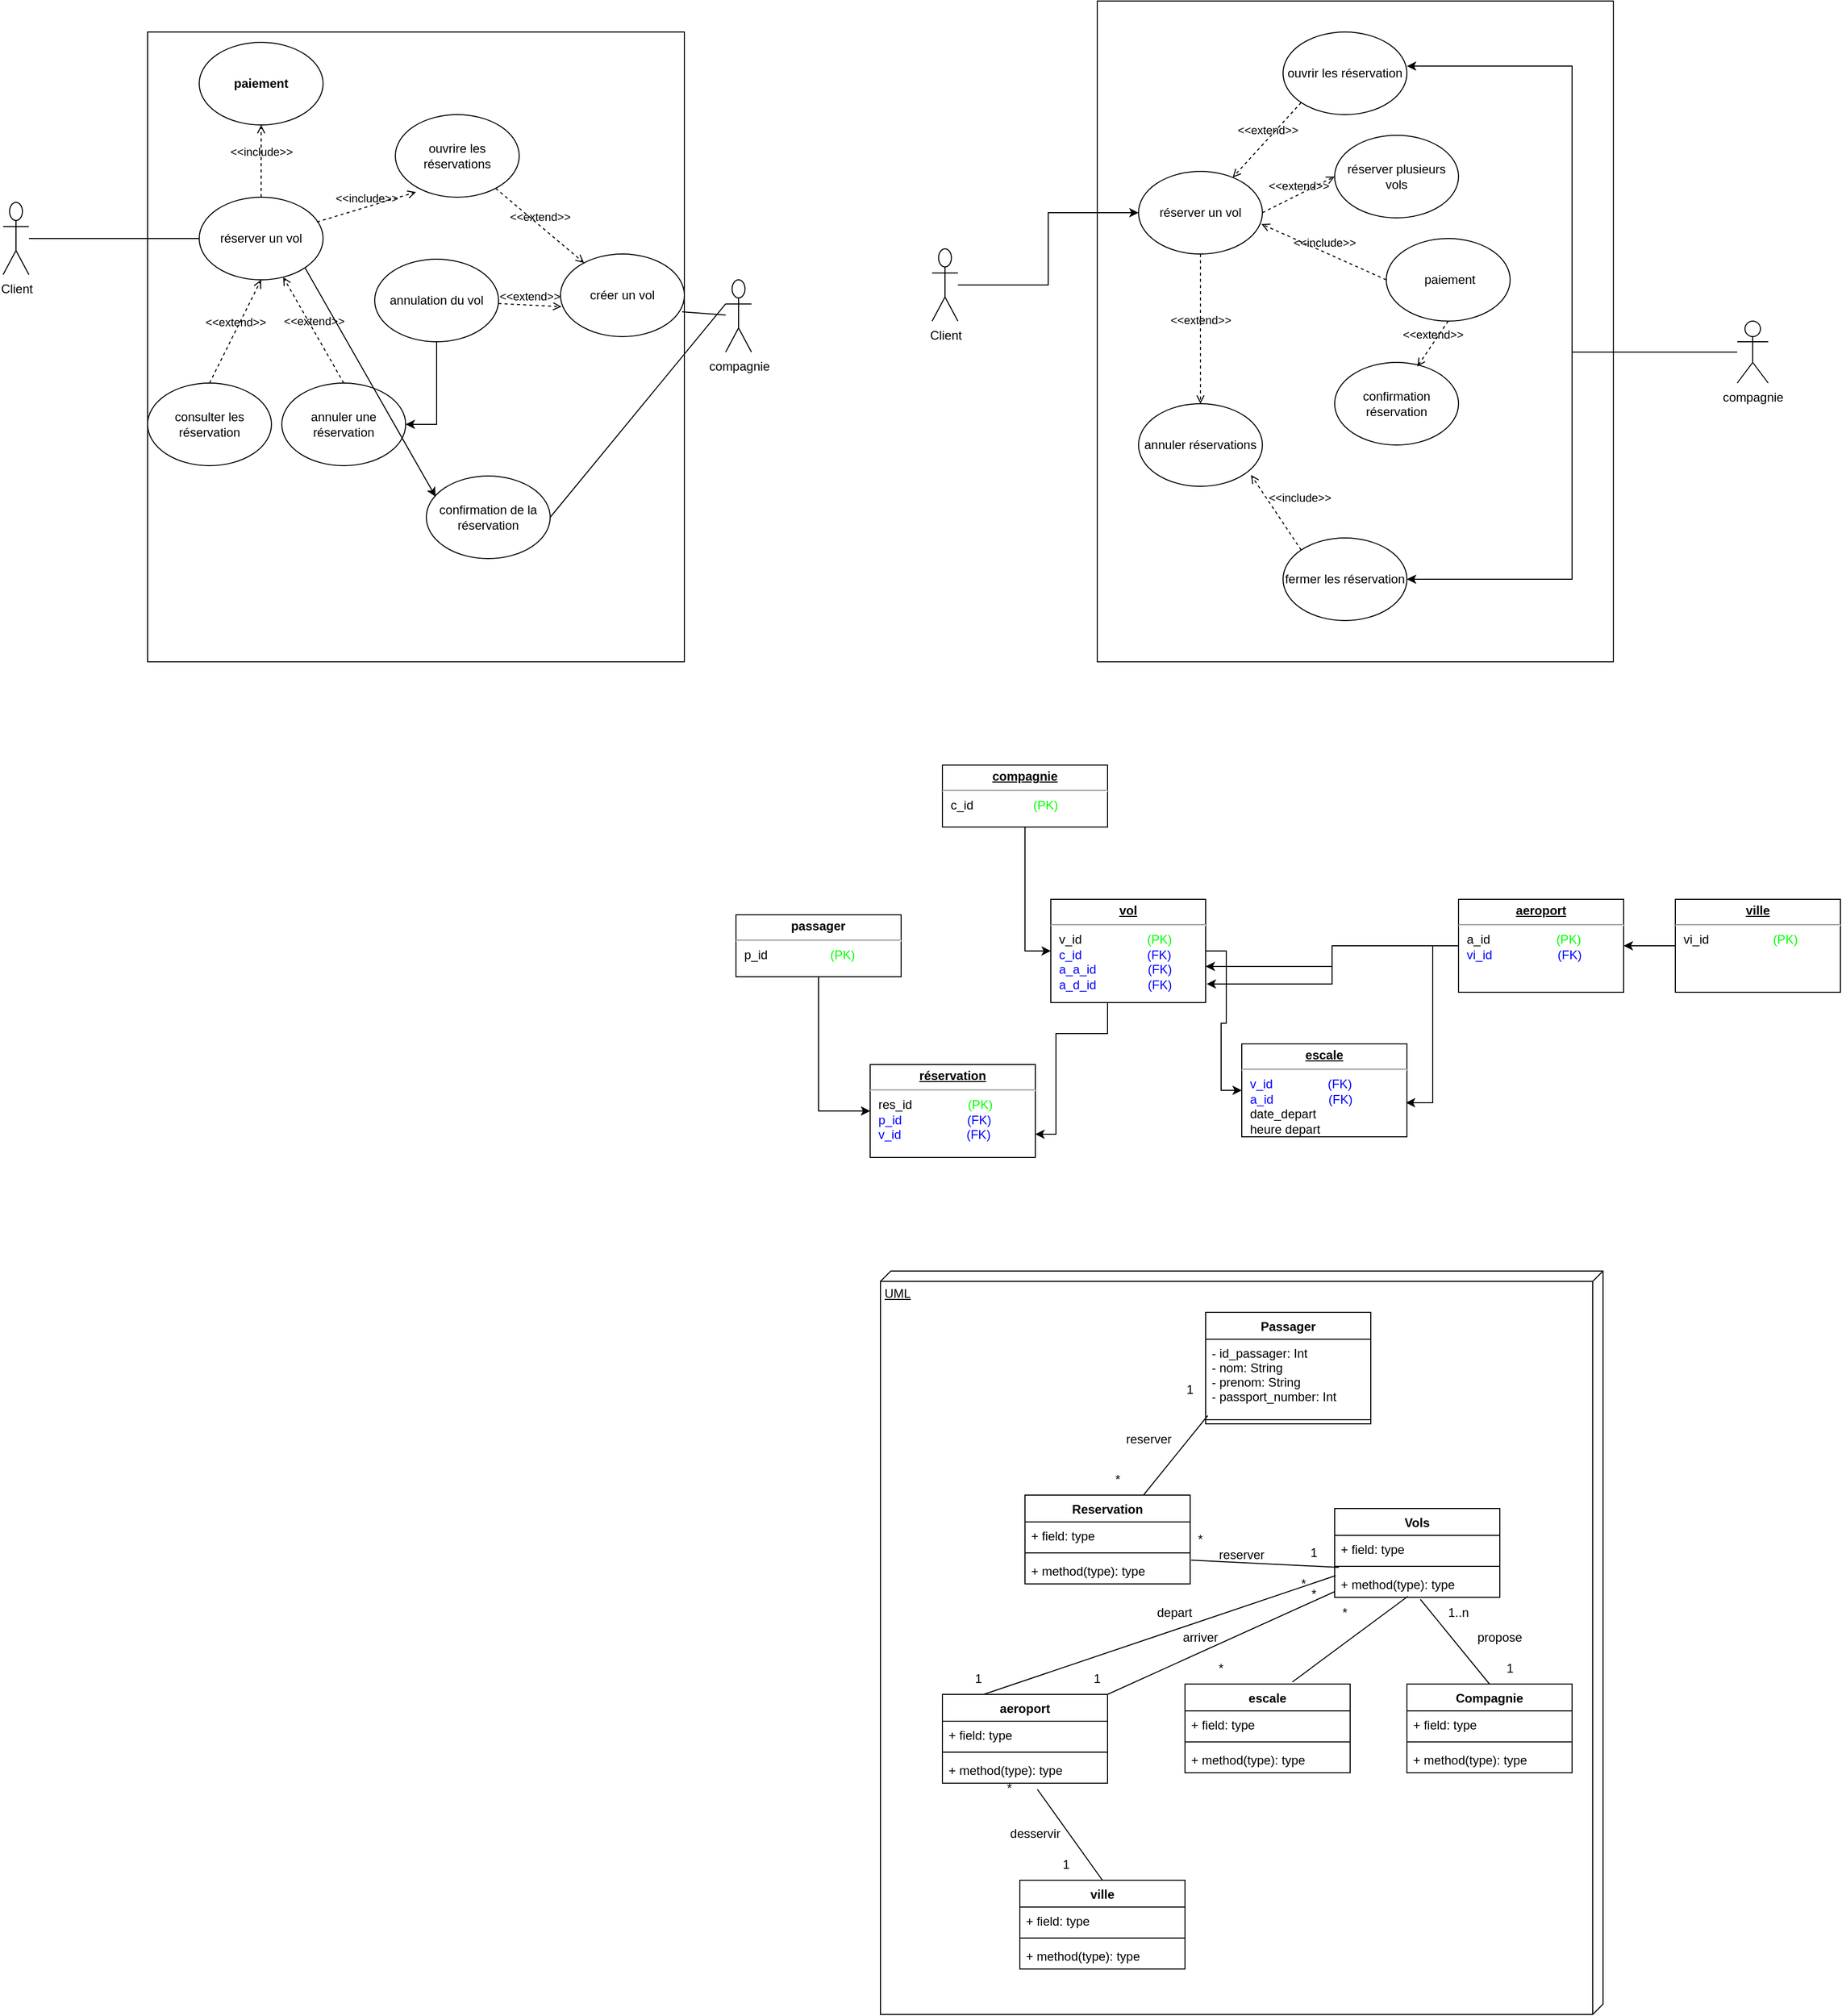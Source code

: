 <mxfile version="20.3.0" type="device"><diagram id="wTsEBoWr6yyiPD_zzFdA" name="Page-1"><mxGraphModel dx="2192" dy="724" grid="1" gridSize="10" guides="1" tooltips="1" connect="1" arrows="1" fold="1" page="1" pageScale="1" pageWidth="850" pageHeight="1100" math="0" shadow="0"><root><mxCell id="0"/><mxCell id="1" parent="0"/><mxCell id="FSa8hhv00LXBlQhopmeW-4" value="" style="rounded=0;whiteSpace=wrap;html=1;" parent="1" vertex="1"><mxGeometry x="510" y="20" width="500" height="640" as="geometry"/></mxCell><mxCell id="FSa8hhv00LXBlQhopmeW-11" value="réserver un vol" style="ellipse;whiteSpace=wrap;html=1;" parent="1" vertex="1"><mxGeometry x="550" y="185" width="120" height="80" as="geometry"/></mxCell><mxCell id="2DmsOBmD3HLrlaw24QD--1" value="&lt;p style=&quot;margin:0px;margin-top:4px;text-align:center;text-decoration:underline;&quot;&gt;&lt;b&gt;réservation&lt;/b&gt;&lt;br&gt;&lt;/p&gt;&lt;hr&gt;&lt;p style=&quot;margin:0px;margin-left:8px;&quot;&gt;res_id&lt;span style=&quot;white-space: pre;&quot;&gt;&#9;&lt;/span&gt;&amp;nbsp; &amp;nbsp;&amp;nbsp; &amp;nbsp; &amp;nbsp; &amp;nbsp;&lt;font color=&quot;#00ff00&quot;&gt;(PK)&lt;/font&gt;&lt;br&gt;&lt;font color=&quot;#0000ff&quot;&gt;p_id&amp;nbsp; &amp;nbsp; &amp;nbsp; &amp;nbsp; &amp;nbsp; &amp;nbsp; &amp;nbsp; &amp;nbsp; &amp;nbsp; &amp;nbsp;(FK)&lt;br&gt;v_id&amp;nbsp; &amp;nbsp; &amp;nbsp; &amp;nbsp; &amp;nbsp; &amp;nbsp; &amp;nbsp; &amp;nbsp; &amp;nbsp; &amp;nbsp;(FK)&lt;/font&gt;&lt;/p&gt;" style="verticalAlign=top;align=left;overflow=fill;fontSize=12;fontFamily=Helvetica;html=1;" parent="1" vertex="1"><mxGeometry x="290" y="1050" width="160" height="90" as="geometry"/></mxCell><mxCell id="2KF7r9ejv1I13S9CNrzW-13" style="edgeStyle=orthogonalEdgeStyle;rounded=0;orthogonalLoop=1;jettySize=auto;html=1;entryX=0;entryY=0.5;entryDx=0;entryDy=0;fontColor=#000000;" parent="1" source="2DmsOBmD3HLrlaw24QD--2" target="2DmsOBmD3HLrlaw24QD--1" edge="1"><mxGeometry relative="1" as="geometry"/></mxCell><mxCell id="2DmsOBmD3HLrlaw24QD--2" value="&lt;p style=&quot;margin:0px;margin-top:4px;text-align:center;text-decoration:underline;&quot;&gt;&lt;/p&gt;&lt;b style=&quot;text-align: center;&quot;&gt;&lt;span style=&quot;white-space: pre;&quot;&gt;&#9;&lt;/span&gt;&lt;span style=&quot;white-space: pre;&quot;&gt;&#9;&lt;/span&gt;passager&lt;/b&gt;&lt;hr&gt;&lt;p style=&quot;margin:0px;margin-left:8px;&quot;&gt;&lt;span style=&quot;&quot;&gt;p_id&lt;span style=&quot;white-space: pre;&quot;&gt;&#9;&lt;/span&gt;&lt;span style=&quot;white-space: pre;&quot;&gt;&#9;&lt;/span&gt;&lt;span style=&quot;white-space: pre;&quot;&gt;&#9;&lt;/span&gt;&amp;nbsp;&lt;/span&gt;&lt;font color=&quot;#00ff00&quot;&gt;(PK)&lt;/font&gt;&lt;br&gt;&lt;/p&gt;" style="verticalAlign=top;align=left;overflow=fill;fontSize=12;fontFamily=Helvetica;html=1;" parent="1" vertex="1"><mxGeometry x="160" y="905" width="160" height="60" as="geometry"/></mxCell><mxCell id="2KF7r9ejv1I13S9CNrzW-11" style="edgeStyle=orthogonalEdgeStyle;rounded=0;orthogonalLoop=1;jettySize=auto;html=1;entryX=0;entryY=0.5;entryDx=0;entryDy=0;fontColor=#000000;" parent="1" source="2KF7r9ejv1I13S9CNrzW-1" target="2KF7r9ejv1I13S9CNrzW-5" edge="1"><mxGeometry relative="1" as="geometry"/></mxCell><mxCell id="2KF7r9ejv1I13S9CNrzW-14" style="edgeStyle=orthogonalEdgeStyle;rounded=0;orthogonalLoop=1;jettySize=auto;html=1;entryX=1;entryY=0.75;entryDx=0;entryDy=0;fontColor=#000000;" parent="1" source="2KF7r9ejv1I13S9CNrzW-1" target="2DmsOBmD3HLrlaw24QD--1" edge="1"><mxGeometry relative="1" as="geometry"><Array as="points"><mxPoint x="520" y="1020"/><mxPoint x="470" y="1020"/><mxPoint x="470" y="1118"/></Array></mxGeometry></mxCell><mxCell id="2KF7r9ejv1I13S9CNrzW-1" value="&lt;p style=&quot;margin:0px;margin-top:4px;text-align:center;text-decoration:underline;&quot;&gt;&lt;b&gt;vol&lt;/b&gt;&lt;/p&gt;&lt;hr&gt;&lt;p style=&quot;margin:0px;margin-left:8px;&quot;&gt;v_id&amp;nbsp; &amp;nbsp; &amp;nbsp; &amp;nbsp; &amp;nbsp; &amp;nbsp; &amp;nbsp; &amp;nbsp; &amp;nbsp; &amp;nbsp;&lt;font color=&quot;#00ff00&quot;&gt;(PK)&lt;/font&gt;&lt;br&gt;&lt;font color=&quot;#0000ff&quot;&gt;c_id&amp;nbsp; &amp;nbsp; &amp;nbsp; &amp;nbsp; &amp;nbsp; &amp;nbsp; &amp;nbsp; &amp;nbsp; &amp;nbsp; &amp;nbsp;(FK)&lt;br&gt;a_a_id&amp;nbsp; &amp;nbsp; &amp;nbsp; &amp;nbsp; &amp;nbsp; &amp;nbsp; &amp;nbsp; &amp;nbsp;(FK)&lt;/font&gt;&lt;/p&gt;&lt;p style=&quot;margin:0px;margin-left:8px;&quot;&gt;&lt;span style=&quot;color: rgb(0, 0, 255);&quot;&gt;a_d_id&amp;nbsp; &amp;nbsp; &amp;nbsp; &amp;nbsp; &amp;nbsp; &amp;nbsp; &amp;nbsp; &amp;nbsp;(FK)&lt;/span&gt;&lt;font color=&quot;#0000ff&quot;&gt;&lt;br&gt;&lt;/font&gt;&lt;/p&gt;" style="verticalAlign=top;align=left;overflow=fill;fontSize=12;fontFamily=Helvetica;html=1;" parent="1" vertex="1"><mxGeometry x="465" y="890" width="150" height="100" as="geometry"/></mxCell><mxCell id="2KF7r9ejv1I13S9CNrzW-4" style="edgeStyle=orthogonalEdgeStyle;rounded=0;orthogonalLoop=1;jettySize=auto;html=1;entryX=0;entryY=0.5;entryDx=0;entryDy=0;fontColor=#000000;" parent="1" source="2KF7r9ejv1I13S9CNrzW-3" target="2KF7r9ejv1I13S9CNrzW-1" edge="1"><mxGeometry relative="1" as="geometry"/></mxCell><mxCell id="2KF7r9ejv1I13S9CNrzW-3" value="&lt;p style=&quot;margin:0px;margin-top:4px;text-align:center;text-decoration:underline;&quot;&gt;&lt;b&gt;compagnie&lt;/b&gt;&lt;/p&gt;&lt;hr&gt;&lt;p style=&quot;margin:0px;margin-left:8px;&quot;&gt;c_id&lt;span style=&quot;white-space: pre;&quot;&gt;&#9;&lt;/span&gt;&lt;span style=&quot;white-space: pre;&quot;&gt;&#9;&lt;/span&gt;&lt;span style=&quot;white-space: pre;&quot;&gt;&#9;&lt;/span&gt;&lt;font color=&quot;#00ff00&quot;&gt;(PK)&lt;/font&gt;&lt;br&gt;&lt;/p&gt;" style="verticalAlign=top;align=left;overflow=fill;fontSize=12;fontFamily=Helvetica;html=1;" parent="1" vertex="1"><mxGeometry x="360" y="760" width="160" height="60" as="geometry"/></mxCell><mxCell id="2KF7r9ejv1I13S9CNrzW-5" value="&lt;p style=&quot;margin:0px;margin-top:4px;text-align:center;text-decoration:underline;&quot;&gt;&lt;b&gt;escale&lt;/b&gt;&lt;/p&gt;&lt;hr&gt;&lt;p style=&quot;margin:0px;margin-left:8px;&quot;&gt;&lt;font color=&quot;#0000ff&quot;&gt;v_id&amp;nbsp; &amp;nbsp; &amp;nbsp; &amp;nbsp; &amp;nbsp; &amp;nbsp; &amp;nbsp; &amp;nbsp; (FK)&lt;br&gt;a_id&amp;nbsp; &amp;nbsp; &amp;nbsp; &amp;nbsp; &amp;nbsp; &amp;nbsp; &amp;nbsp; &amp;nbsp; (FK)&lt;/font&gt;&lt;/p&gt;&lt;p style=&quot;margin:0px;margin-left:8px;&quot;&gt;date_depart&lt;/p&gt;&lt;p style=&quot;margin:0px;margin-left:8px;&quot;&gt;heure depart&lt;/p&gt;" style="verticalAlign=top;align=left;overflow=fill;fontSize=12;fontFamily=Helvetica;html=1;" parent="1" vertex="1"><mxGeometry x="650" y="1030" width="160" height="90" as="geometry"/></mxCell><mxCell id="2KF7r9ejv1I13S9CNrzW-9" style="edgeStyle=orthogonalEdgeStyle;rounded=0;orthogonalLoop=1;jettySize=auto;html=1;entryX=1.007;entryY=0.82;entryDx=0;entryDy=0;fontColor=#000000;entryPerimeter=0;" parent="1" source="2KF7r9ejv1I13S9CNrzW-6" target="2KF7r9ejv1I13S9CNrzW-1" edge="1"><mxGeometry relative="1" as="geometry"/></mxCell><mxCell id="2KF7r9ejv1I13S9CNrzW-10" style="edgeStyle=orthogonalEdgeStyle;rounded=0;orthogonalLoop=1;jettySize=auto;html=1;entryX=1;entryY=0.65;entryDx=0;entryDy=0;entryPerimeter=0;fontColor=#000000;" parent="1" source="2KF7r9ejv1I13S9CNrzW-6" target="2KF7r9ejv1I13S9CNrzW-1" edge="1"><mxGeometry relative="1" as="geometry"/></mxCell><mxCell id="2KF7r9ejv1I13S9CNrzW-12" style="edgeStyle=orthogonalEdgeStyle;rounded=0;orthogonalLoop=1;jettySize=auto;html=1;entryX=0.994;entryY=0.633;entryDx=0;entryDy=0;entryPerimeter=0;fontColor=#000000;" parent="1" source="2KF7r9ejv1I13S9CNrzW-6" target="2KF7r9ejv1I13S9CNrzW-5" edge="1"><mxGeometry relative="1" as="geometry"/></mxCell><mxCell id="2KF7r9ejv1I13S9CNrzW-6" value="&lt;p style=&quot;margin:0px;margin-top:4px;text-align:center;text-decoration:underline;&quot;&gt;&lt;b&gt;aeroport&lt;/b&gt;&lt;/p&gt;&lt;hr&gt;&lt;p style=&quot;margin:0px;margin-left:8px;&quot;&gt;a_id&lt;span style=&quot;white-space: pre;&quot;&gt;&#9;&lt;/span&gt;&lt;span style=&quot;white-space: pre;&quot;&gt;&#9;&lt;/span&gt;&amp;nbsp;&lt;span style=&quot;white-space: pre;&quot;&gt;&#9;&lt;/span&gt;&amp;nbsp;&amp;nbsp;&lt;font color=&quot;#00ff00&quot;&gt;(PK)&lt;/font&gt;&lt;br&gt;&lt;font color=&quot;#0000ff&quot;&gt;vi_id&amp;nbsp; &amp;nbsp; &amp;nbsp; &amp;nbsp; &amp;nbsp; &amp;nbsp; &amp;nbsp; &amp;nbsp; &amp;nbsp; &amp;nbsp;(FK)&lt;/font&gt;&lt;/p&gt;" style="verticalAlign=top;align=left;overflow=fill;fontSize=12;fontFamily=Helvetica;html=1;" parent="1" vertex="1"><mxGeometry x="860" y="890" width="160" height="90" as="geometry"/></mxCell><mxCell id="2KF7r9ejv1I13S9CNrzW-8" style="edgeStyle=orthogonalEdgeStyle;rounded=0;orthogonalLoop=1;jettySize=auto;html=1;fontColor=#000000;" parent="1" source="2KF7r9ejv1I13S9CNrzW-7" target="2KF7r9ejv1I13S9CNrzW-6" edge="1"><mxGeometry relative="1" as="geometry"/></mxCell><mxCell id="2KF7r9ejv1I13S9CNrzW-7" value="&lt;p style=&quot;margin:0px;margin-top:4px;text-align:center;text-decoration:underline;&quot;&gt;&lt;b&gt;ville&lt;/b&gt;&lt;/p&gt;&lt;hr&gt;&lt;p style=&quot;margin:0px;margin-left:8px;&quot;&gt;vi_id&lt;span style=&quot;white-space: pre;&quot;&gt;&#9;&lt;/span&gt;&lt;span style=&quot;white-space: pre;&quot;&gt;&#9;&lt;/span&gt;&amp;nbsp;&lt;span style=&quot;white-space: pre;&quot;&gt;&#9;&lt;/span&gt;&amp;nbsp;&amp;nbsp;&lt;font color=&quot;#00ff00&quot;&gt;(PK)&lt;/font&gt;&lt;br&gt;&lt;/p&gt;" style="verticalAlign=top;align=left;overflow=fill;fontSize=12;fontFamily=Helvetica;html=1;" parent="1" vertex="1"><mxGeometry x="1070" y="890" width="160" height="90" as="geometry"/></mxCell><mxCell id="QPlJVsHykX-WtgkAvanO-22" style="edgeStyle=orthogonalEdgeStyle;rounded=0;orthogonalLoop=1;jettySize=auto;html=1;" parent="1" source="QPlJVsHykX-WtgkAvanO-1" target="FSa8hhv00LXBlQhopmeW-11" edge="1"><mxGeometry relative="1" as="geometry"/></mxCell><mxCell id="QPlJVsHykX-WtgkAvanO-1" value="Client" style="shape=umlActor;verticalLabelPosition=bottom;verticalAlign=top;html=1;outlineConnect=0;" parent="1" vertex="1"><mxGeometry x="350" y="260" width="25" height="70" as="geometry"/></mxCell><mxCell id="QPlJVsHykX-WtgkAvanO-3" value="annuler réservations" style="ellipse;whiteSpace=wrap;html=1;" parent="1" vertex="1"><mxGeometry x="550" y="410" width="120" height="80" as="geometry"/></mxCell><mxCell id="QPlJVsHykX-WtgkAvanO-18" style="edgeStyle=orthogonalEdgeStyle;rounded=0;orthogonalLoop=1;jettySize=auto;html=1;entryX=1;entryY=0.413;entryDx=0;entryDy=0;entryPerimeter=0;" parent="1" source="QPlJVsHykX-WtgkAvanO-5" target="QPlJVsHykX-WtgkAvanO-13" edge="1"><mxGeometry relative="1" as="geometry"/></mxCell><mxCell id="QPlJVsHykX-WtgkAvanO-23" style="edgeStyle=orthogonalEdgeStyle;rounded=0;orthogonalLoop=1;jettySize=auto;html=1;entryX=1;entryY=0.5;entryDx=0;entryDy=0;" parent="1" source="QPlJVsHykX-WtgkAvanO-5" target="QPlJVsHykX-WtgkAvanO-17" edge="1"><mxGeometry relative="1" as="geometry"/></mxCell><mxCell id="QPlJVsHykX-WtgkAvanO-5" value="compagnie" style="shape=umlActor;verticalLabelPosition=bottom;verticalAlign=top;html=1;outlineConnect=0;" parent="1" vertex="1"><mxGeometry x="1130" y="330" width="30" height="60" as="geometry"/></mxCell><mxCell id="QPlJVsHykX-WtgkAvanO-9" value="confirmation réservation" style="ellipse;whiteSpace=wrap;html=1;" parent="1" vertex="1"><mxGeometry x="740" y="370" width="120" height="80" as="geometry"/></mxCell><mxCell id="QPlJVsHykX-WtgkAvanO-13" value="ouvrir les réservation" style="ellipse;whiteSpace=wrap;html=1;" parent="1" vertex="1"><mxGeometry x="690" y="50" width="120" height="80" as="geometry"/></mxCell><mxCell id="QPlJVsHykX-WtgkAvanO-14" value="réserver plusieurs vols" style="ellipse;whiteSpace=wrap;html=1;" parent="1" vertex="1"><mxGeometry x="740" y="150" width="120" height="80" as="geometry"/></mxCell><mxCell id="QPlJVsHykX-WtgkAvanO-15" value="&amp;lt;&amp;lt;extend&amp;gt;&amp;gt;" style="html=1;verticalAlign=bottom;labelBackgroundColor=none;endArrow=open;endFill=0;dashed=1;rounded=0;entryX=0;entryY=0.5;entryDx=0;entryDy=0;exitX=1;exitY=0.5;exitDx=0;exitDy=0;" parent="1" source="FSa8hhv00LXBlQhopmeW-11" target="QPlJVsHykX-WtgkAvanO-14" edge="1"><mxGeometry width="160" relative="1" as="geometry"><mxPoint x="680" y="110" as="sourcePoint"/><mxPoint x="840" y="110" as="targetPoint"/></mxGeometry></mxCell><mxCell id="QPlJVsHykX-WtgkAvanO-17" value="fermer les réservation" style="ellipse;whiteSpace=wrap;html=1;" parent="1" vertex="1"><mxGeometry x="690" y="540" width="120" height="80" as="geometry"/></mxCell><mxCell id="QPlJVsHykX-WtgkAvanO-24" value="&amp;lt;&amp;lt;include&amp;gt;&amp;gt;" style="html=1;verticalAlign=bottom;labelBackgroundColor=none;endArrow=open;endFill=0;dashed=1;rounded=0;exitX=0;exitY=0;exitDx=0;exitDy=0;entryX=0.908;entryY=0.863;entryDx=0;entryDy=0;entryPerimeter=0;" parent="1" source="QPlJVsHykX-WtgkAvanO-17" target="QPlJVsHykX-WtgkAvanO-3" edge="1"><mxGeometry x="-0.177" y="-22" width="160" relative="1" as="geometry"><mxPoint x="710" y="370" as="sourcePoint"/><mxPoint x="780" y="495" as="targetPoint"/><mxPoint as="offset"/></mxGeometry></mxCell><mxCell id="QPlJVsHykX-WtgkAvanO-28" value="&amp;lt;&amp;lt;extend&amp;gt;&amp;gt;" style="html=1;verticalAlign=bottom;labelBackgroundColor=none;endArrow=open;endFill=0;dashed=1;rounded=0;exitX=0;exitY=1;exitDx=0;exitDy=0;" parent="1" source="QPlJVsHykX-WtgkAvanO-13" target="FSa8hhv00LXBlQhopmeW-11" edge="1"><mxGeometry width="160" relative="1" as="geometry"><mxPoint x="670" y="160" as="sourcePoint"/><mxPoint x="800" y="160" as="targetPoint"/></mxGeometry></mxCell><mxCell id="QPlJVsHykX-WtgkAvanO-30" value="UML" style="verticalAlign=top;align=left;spacingTop=8;spacingLeft=2;spacingRight=12;shape=cube;size=10;direction=south;fontStyle=4;html=1;" parent="1" vertex="1"><mxGeometry x="300" y="1250" width="700" height="720" as="geometry"/></mxCell><mxCell id="QPlJVsHykX-WtgkAvanO-31" value="Passager" style="swimlane;fontStyle=1;align=center;verticalAlign=top;childLayout=stackLayout;horizontal=1;startSize=26;horizontalStack=0;resizeParent=1;resizeParentMax=0;resizeLast=0;collapsible=1;marginBottom=0;" parent="1" vertex="1"><mxGeometry x="615" y="1290" width="160" height="108" as="geometry"/></mxCell><mxCell id="QPlJVsHykX-WtgkAvanO-32" value="- id_passager: Int&#10;- nom: String&#10;- prenom: String&#10;- passport_number: Int" style="text;strokeColor=none;fillColor=none;align=left;verticalAlign=top;spacingLeft=4;spacingRight=4;overflow=hidden;rotatable=0;points=[[0,0.5],[1,0.5]];portConstraint=eastwest;" parent="QPlJVsHykX-WtgkAvanO-31" vertex="1"><mxGeometry y="26" width="160" height="74" as="geometry"/></mxCell><mxCell id="QPlJVsHykX-WtgkAvanO-33" value="" style="line;strokeWidth=1;fillColor=none;align=left;verticalAlign=middle;spacingTop=-1;spacingLeft=3;spacingRight=3;rotatable=0;labelPosition=right;points=[];portConstraint=eastwest;" parent="QPlJVsHykX-WtgkAvanO-31" vertex="1"><mxGeometry y="100" width="160" height="8" as="geometry"/></mxCell><mxCell id="QPlJVsHykX-WtgkAvanO-35" value="Reservation" style="swimlane;fontStyle=1;align=center;verticalAlign=top;childLayout=stackLayout;horizontal=1;startSize=26;horizontalStack=0;resizeParent=1;resizeParentMax=0;resizeLast=0;collapsible=1;marginBottom=0;" parent="1" vertex="1"><mxGeometry x="440" y="1467" width="160" height="86" as="geometry"/></mxCell><mxCell id="QPlJVsHykX-WtgkAvanO-36" value="+ field: type" style="text;strokeColor=none;fillColor=none;align=left;verticalAlign=top;spacingLeft=4;spacingRight=4;overflow=hidden;rotatable=0;points=[[0,0.5],[1,0.5]];portConstraint=eastwest;" parent="QPlJVsHykX-WtgkAvanO-35" vertex="1"><mxGeometry y="26" width="160" height="26" as="geometry"/></mxCell><mxCell id="QPlJVsHykX-WtgkAvanO-37" value="" style="line;strokeWidth=1;fillColor=none;align=left;verticalAlign=middle;spacingTop=-1;spacingLeft=3;spacingRight=3;rotatable=0;labelPosition=right;points=[];portConstraint=eastwest;" parent="QPlJVsHykX-WtgkAvanO-35" vertex="1"><mxGeometry y="52" width="160" height="8" as="geometry"/></mxCell><mxCell id="QPlJVsHykX-WtgkAvanO-38" value="+ method(type): type" style="text;strokeColor=none;fillColor=none;align=left;verticalAlign=top;spacingLeft=4;spacingRight=4;overflow=hidden;rotatable=0;points=[[0,0.5],[1,0.5]];portConstraint=eastwest;" parent="QPlJVsHykX-WtgkAvanO-35" vertex="1"><mxGeometry y="60" width="160" height="26" as="geometry"/></mxCell><mxCell id="QPlJVsHykX-WtgkAvanO-39" value="Vols" style="swimlane;fontStyle=1;align=center;verticalAlign=top;childLayout=stackLayout;horizontal=1;startSize=26;horizontalStack=0;resizeParent=1;resizeParentMax=0;resizeLast=0;collapsible=1;marginBottom=0;" parent="1" vertex="1"><mxGeometry x="740" y="1480" width="160" height="86" as="geometry"/></mxCell><mxCell id="QPlJVsHykX-WtgkAvanO-40" value="+ field: type" style="text;strokeColor=none;fillColor=none;align=left;verticalAlign=top;spacingLeft=4;spacingRight=4;overflow=hidden;rotatable=0;points=[[0,0.5],[1,0.5]];portConstraint=eastwest;" parent="QPlJVsHykX-WtgkAvanO-39" vertex="1"><mxGeometry y="26" width="160" height="26" as="geometry"/></mxCell><mxCell id="QPlJVsHykX-WtgkAvanO-41" value="" style="line;strokeWidth=1;fillColor=none;align=left;verticalAlign=middle;spacingTop=-1;spacingLeft=3;spacingRight=3;rotatable=0;labelPosition=right;points=[];portConstraint=eastwest;" parent="QPlJVsHykX-WtgkAvanO-39" vertex="1"><mxGeometry y="52" width="160" height="8" as="geometry"/></mxCell><mxCell id="QPlJVsHykX-WtgkAvanO-42" value="+ method(type): type" style="text;strokeColor=none;fillColor=none;align=left;verticalAlign=top;spacingLeft=4;spacingRight=4;overflow=hidden;rotatable=0;points=[[0,0.5],[1,0.5]];portConstraint=eastwest;" parent="QPlJVsHykX-WtgkAvanO-39" vertex="1"><mxGeometry y="60" width="160" height="26" as="geometry"/></mxCell><mxCell id="QPlJVsHykX-WtgkAvanO-43" value="&amp;nbsp;paiement" style="ellipse;whiteSpace=wrap;html=1;" parent="1" vertex="1"><mxGeometry x="790" y="250" width="120" height="80" as="geometry"/></mxCell><mxCell id="QPlJVsHykX-WtgkAvanO-44" value="&amp;lt;&amp;lt;include&amp;gt;&amp;gt;" style="html=1;verticalAlign=bottom;labelBackgroundColor=none;endArrow=open;endFill=0;dashed=1;rounded=0;exitX=0;exitY=0.5;exitDx=0;exitDy=0;entryX=0.992;entryY=0.638;entryDx=0;entryDy=0;entryPerimeter=0;" parent="1" source="QPlJVsHykX-WtgkAvanO-43" target="FSa8hhv00LXBlQhopmeW-11" edge="1"><mxGeometry width="160" relative="1" as="geometry"><mxPoint x="710" y="240" as="sourcePoint"/><mxPoint x="870" y="240" as="targetPoint"/></mxGeometry></mxCell><mxCell id="QPlJVsHykX-WtgkAvanO-48" value="&amp;lt;&amp;lt;extend&amp;gt;&amp;gt;" style="html=1;verticalAlign=bottom;labelBackgroundColor=none;endArrow=open;endFill=0;dashed=1;rounded=0;entryX=0.667;entryY=0.05;entryDx=0;entryDy=0;exitX=0.5;exitY=1;exitDx=0;exitDy=0;entryPerimeter=0;" parent="1" source="QPlJVsHykX-WtgkAvanO-43" target="QPlJVsHykX-WtgkAvanO-9" edge="1"><mxGeometry width="160" relative="1" as="geometry"><mxPoint x="860" y="365" as="sourcePoint"/><mxPoint x="930" y="330" as="targetPoint"/></mxGeometry></mxCell><mxCell id="QPlJVsHykX-WtgkAvanO-63" value="Compagnie" style="swimlane;fontStyle=1;align=center;verticalAlign=top;childLayout=stackLayout;horizontal=1;startSize=26;horizontalStack=0;resizeParent=1;resizeParentMax=0;resizeLast=0;collapsible=1;marginBottom=0;" parent="1" vertex="1"><mxGeometry x="810" y="1650" width="160" height="86" as="geometry"><mxRectangle x="730" y="1620" width="110" height="30" as="alternateBounds"/></mxGeometry></mxCell><mxCell id="QPlJVsHykX-WtgkAvanO-64" value="+ field: type" style="text;strokeColor=none;fillColor=none;align=left;verticalAlign=top;spacingLeft=4;spacingRight=4;overflow=hidden;rotatable=0;points=[[0,0.5],[1,0.5]];portConstraint=eastwest;" parent="QPlJVsHykX-WtgkAvanO-63" vertex="1"><mxGeometry y="26" width="160" height="26" as="geometry"/></mxCell><mxCell id="QPlJVsHykX-WtgkAvanO-65" value="" style="line;strokeWidth=1;fillColor=none;align=left;verticalAlign=middle;spacingTop=-1;spacingLeft=3;spacingRight=3;rotatable=0;labelPosition=right;points=[];portConstraint=eastwest;" parent="QPlJVsHykX-WtgkAvanO-63" vertex="1"><mxGeometry y="52" width="160" height="8" as="geometry"/></mxCell><mxCell id="QPlJVsHykX-WtgkAvanO-66" value="+ method(type): type" style="text;strokeColor=none;fillColor=none;align=left;verticalAlign=top;spacingLeft=4;spacingRight=4;overflow=hidden;rotatable=0;points=[[0,0.5],[1,0.5]];portConstraint=eastwest;" parent="QPlJVsHykX-WtgkAvanO-63" vertex="1"><mxGeometry y="60" width="160" height="26" as="geometry"/></mxCell><mxCell id="_yO1lGDixEVz8C-nXIGE-1" value="escale" style="swimlane;fontStyle=1;align=center;verticalAlign=top;childLayout=stackLayout;horizontal=1;startSize=26;horizontalStack=0;resizeParent=1;resizeParentMax=0;resizeLast=0;collapsible=1;marginBottom=0;" vertex="1" parent="1"><mxGeometry x="595" y="1650" width="160" height="86" as="geometry"><mxRectangle x="730" y="1620" width="110" height="30" as="alternateBounds"/></mxGeometry></mxCell><mxCell id="_yO1lGDixEVz8C-nXIGE-2" value="+ field: type" style="text;strokeColor=none;fillColor=none;align=left;verticalAlign=top;spacingLeft=4;spacingRight=4;overflow=hidden;rotatable=0;points=[[0,0.5],[1,0.5]];portConstraint=eastwest;" vertex="1" parent="_yO1lGDixEVz8C-nXIGE-1"><mxGeometry y="26" width="160" height="26" as="geometry"/></mxCell><mxCell id="_yO1lGDixEVz8C-nXIGE-3" value="" style="line;strokeWidth=1;fillColor=none;align=left;verticalAlign=middle;spacingTop=-1;spacingLeft=3;spacingRight=3;rotatable=0;labelPosition=right;points=[];portConstraint=eastwest;" vertex="1" parent="_yO1lGDixEVz8C-nXIGE-1"><mxGeometry y="52" width="160" height="8" as="geometry"/></mxCell><mxCell id="_yO1lGDixEVz8C-nXIGE-4" value="+ method(type): type" style="text;strokeColor=none;fillColor=none;align=left;verticalAlign=top;spacingLeft=4;spacingRight=4;overflow=hidden;rotatable=0;points=[[0,0.5],[1,0.5]];portConstraint=eastwest;" vertex="1" parent="_yO1lGDixEVz8C-nXIGE-1"><mxGeometry y="60" width="160" height="26" as="geometry"/></mxCell><mxCell id="_yO1lGDixEVz8C-nXIGE-9" value="ville" style="swimlane;fontStyle=1;align=center;verticalAlign=top;childLayout=stackLayout;horizontal=1;startSize=26;horizontalStack=0;resizeParent=1;resizeParentMax=0;resizeLast=0;collapsible=1;marginBottom=0;" vertex="1" parent="1"><mxGeometry x="435" y="1840" width="160" height="86" as="geometry"><mxRectangle x="730" y="1620" width="110" height="30" as="alternateBounds"/></mxGeometry></mxCell><mxCell id="_yO1lGDixEVz8C-nXIGE-10" value="+ field: type" style="text;strokeColor=none;fillColor=none;align=left;verticalAlign=top;spacingLeft=4;spacingRight=4;overflow=hidden;rotatable=0;points=[[0,0.5],[1,0.5]];portConstraint=eastwest;" vertex="1" parent="_yO1lGDixEVz8C-nXIGE-9"><mxGeometry y="26" width="160" height="26" as="geometry"/></mxCell><mxCell id="_yO1lGDixEVz8C-nXIGE-11" value="" style="line;strokeWidth=1;fillColor=none;align=left;verticalAlign=middle;spacingTop=-1;spacingLeft=3;spacingRight=3;rotatable=0;labelPosition=right;points=[];portConstraint=eastwest;" vertex="1" parent="_yO1lGDixEVz8C-nXIGE-9"><mxGeometry y="52" width="160" height="8" as="geometry"/></mxCell><mxCell id="_yO1lGDixEVz8C-nXIGE-12" value="+ method(type): type" style="text;strokeColor=none;fillColor=none;align=left;verticalAlign=top;spacingLeft=4;spacingRight=4;overflow=hidden;rotatable=0;points=[[0,0.5],[1,0.5]];portConstraint=eastwest;" vertex="1" parent="_yO1lGDixEVz8C-nXIGE-9"><mxGeometry y="60" width="160" height="26" as="geometry"/></mxCell><mxCell id="_yO1lGDixEVz8C-nXIGE-13" value="" style="endArrow=none;html=1;rounded=0;exitX=1.006;exitY=0.115;exitDx=0;exitDy=0;exitPerimeter=0;entryX=0.025;entryY=-0.115;entryDx=0;entryDy=0;entryPerimeter=0;" edge="1" parent="1" source="QPlJVsHykX-WtgkAvanO-38" target="QPlJVsHykX-WtgkAvanO-42"><mxGeometry width="50" height="50" relative="1" as="geometry"><mxPoint x="660" y="1640" as="sourcePoint"/><mxPoint x="710" y="1590" as="targetPoint"/></mxGeometry></mxCell><mxCell id="_yO1lGDixEVz8C-nXIGE-14" value="*" style="text;html=1;strokeColor=none;fillColor=none;align=center;verticalAlign=middle;whiteSpace=wrap;rounded=0;" vertex="1" parent="1"><mxGeometry x="580" y="1495" width="60" height="30" as="geometry"/></mxCell><mxCell id="_yO1lGDixEVz8C-nXIGE-15" value="1" style="text;html=1;strokeColor=none;fillColor=none;align=center;verticalAlign=middle;whiteSpace=wrap;rounded=0;" vertex="1" parent="1"><mxGeometry x="690" y="1508" width="60" height="30" as="geometry"/></mxCell><mxCell id="_yO1lGDixEVz8C-nXIGE-19" value="" style="endArrow=none;html=1;rounded=0;exitX=0.013;exitY=1;exitDx=0;exitDy=0;exitPerimeter=0;" edge="1" parent="1" source="QPlJVsHykX-WtgkAvanO-32" target="QPlJVsHykX-WtgkAvanO-35"><mxGeometry width="50" height="50" relative="1" as="geometry"><mxPoint x="538.48" y="1420.0" as="sourcePoint"/><mxPoint x="681.52" y="1427.02" as="targetPoint"/></mxGeometry></mxCell><mxCell id="_yO1lGDixEVz8C-nXIGE-20" value="*" style="text;html=1;strokeColor=none;fillColor=none;align=center;verticalAlign=middle;whiteSpace=wrap;rounded=0;" vertex="1" parent="1"><mxGeometry x="500" y="1437" width="60" height="30" as="geometry"/></mxCell><mxCell id="_yO1lGDixEVz8C-nXIGE-21" value="1" style="text;html=1;strokeColor=none;fillColor=none;align=center;verticalAlign=middle;whiteSpace=wrap;rounded=0;" vertex="1" parent="1"><mxGeometry x="570" y="1350" width="60" height="30" as="geometry"/></mxCell><mxCell id="_yO1lGDixEVz8C-nXIGE-22" value="reserver" style="text;html=1;strokeColor=none;fillColor=none;align=center;verticalAlign=middle;whiteSpace=wrap;rounded=0;" vertex="1" parent="1"><mxGeometry x="530" y="1398" width="60" height="30" as="geometry"/></mxCell><mxCell id="_yO1lGDixEVz8C-nXIGE-23" value="reserver" style="text;html=1;strokeColor=none;fillColor=none;align=center;verticalAlign=middle;whiteSpace=wrap;rounded=0;" vertex="1" parent="1"><mxGeometry x="620" y="1510" width="60" height="30" as="geometry"/></mxCell><mxCell id="_yO1lGDixEVz8C-nXIGE-24" value="" style="endArrow=none;html=1;rounded=0;entryX=0.444;entryY=0.962;entryDx=0;entryDy=0;entryPerimeter=0;exitX=0.65;exitY=-0.023;exitDx=0;exitDy=0;exitPerimeter=0;" edge="1" parent="1" source="_yO1lGDixEVz8C-nXIGE-1" target="QPlJVsHykX-WtgkAvanO-42"><mxGeometry width="50" height="50" relative="1" as="geometry"><mxPoint x="660" y="1640" as="sourcePoint"/><mxPoint x="710" y="1590" as="targetPoint"/></mxGeometry></mxCell><mxCell id="_yO1lGDixEVz8C-nXIGE-25" value="propose" style="text;html=1;strokeColor=none;fillColor=none;align=center;verticalAlign=middle;whiteSpace=wrap;rounded=0;" vertex="1" parent="1"><mxGeometry x="870" y="1590" width="60" height="30" as="geometry"/></mxCell><mxCell id="_yO1lGDixEVz8C-nXIGE-26" value="" style="endArrow=none;html=1;rounded=0;entryX=0.519;entryY=1.077;entryDx=0;entryDy=0;entryPerimeter=0;exitX=0.5;exitY=0;exitDx=0;exitDy=0;" edge="1" parent="1" source="QPlJVsHykX-WtgkAvanO-63" target="QPlJVsHykX-WtgkAvanO-42"><mxGeometry width="50" height="50" relative="1" as="geometry"><mxPoint x="654" y="1658.022" as="sourcePoint"/><mxPoint x="821.04" y="1575.012" as="targetPoint"/></mxGeometry></mxCell><mxCell id="_yO1lGDixEVz8C-nXIGE-27" value="1" style="text;html=1;strokeColor=none;fillColor=none;align=center;verticalAlign=middle;whiteSpace=wrap;rounded=0;" vertex="1" parent="1"><mxGeometry x="880" y="1620" width="60" height="30" as="geometry"/></mxCell><mxCell id="_yO1lGDixEVz8C-nXIGE-28" value="1..n" style="text;html=1;strokeColor=none;fillColor=none;align=center;verticalAlign=middle;whiteSpace=wrap;rounded=0;" vertex="1" parent="1"><mxGeometry x="830" y="1566" width="60" height="30" as="geometry"/></mxCell><mxCell id="_yO1lGDixEVz8C-nXIGE-29" value="aeroport" style="swimlane;fontStyle=1;align=center;verticalAlign=top;childLayout=stackLayout;horizontal=1;startSize=26;horizontalStack=0;resizeParent=1;resizeParentMax=0;resizeLast=0;collapsible=1;marginBottom=0;" vertex="1" parent="1"><mxGeometry x="360" y="1660" width="160" height="86" as="geometry"><mxRectangle x="730" y="1620" width="110" height="30" as="alternateBounds"/></mxGeometry></mxCell><mxCell id="_yO1lGDixEVz8C-nXIGE-30" value="+ field: type" style="text;strokeColor=none;fillColor=none;align=left;verticalAlign=top;spacingLeft=4;spacingRight=4;overflow=hidden;rotatable=0;points=[[0,0.5],[1,0.5]];portConstraint=eastwest;" vertex="1" parent="_yO1lGDixEVz8C-nXIGE-29"><mxGeometry y="26" width="160" height="26" as="geometry"/></mxCell><mxCell id="_yO1lGDixEVz8C-nXIGE-31" value="" style="line;strokeWidth=1;fillColor=none;align=left;verticalAlign=middle;spacingTop=-1;spacingLeft=3;spacingRight=3;rotatable=0;labelPosition=right;points=[];portConstraint=eastwest;" vertex="1" parent="_yO1lGDixEVz8C-nXIGE-29"><mxGeometry y="52" width="160" height="8" as="geometry"/></mxCell><mxCell id="_yO1lGDixEVz8C-nXIGE-32" value="+ method(type): type" style="text;strokeColor=none;fillColor=none;align=left;verticalAlign=top;spacingLeft=4;spacingRight=4;overflow=hidden;rotatable=0;points=[[0,0.5],[1,0.5]];portConstraint=eastwest;" vertex="1" parent="_yO1lGDixEVz8C-nXIGE-29"><mxGeometry y="60" width="160" height="26" as="geometry"/></mxCell><mxCell id="_yO1lGDixEVz8C-nXIGE-34" value="*" style="text;html=1;strokeColor=none;fillColor=none;align=center;verticalAlign=middle;whiteSpace=wrap;rounded=0;" vertex="1" parent="1"><mxGeometry x="720" y="1566" width="60" height="30" as="geometry"/></mxCell><mxCell id="_yO1lGDixEVz8C-nXIGE-35" value="*" style="text;html=1;strokeColor=none;fillColor=none;align=center;verticalAlign=middle;whiteSpace=wrap;rounded=0;" vertex="1" parent="1"><mxGeometry x="600" y="1620" width="60" height="30" as="geometry"/></mxCell><mxCell id="_yO1lGDixEVz8C-nXIGE-36" value="" style="endArrow=none;html=1;rounded=0;entryX=0.006;entryY=0.192;entryDx=0;entryDy=0;entryPerimeter=0;exitX=0.25;exitY=0;exitDx=0;exitDy=0;" edge="1" parent="1" source="_yO1lGDixEVz8C-nXIGE-29" target="QPlJVsHykX-WtgkAvanO-42"><mxGeometry width="50" height="50" relative="1" as="geometry"><mxPoint x="660" y="1640" as="sourcePoint"/><mxPoint x="710" y="1590" as="targetPoint"/></mxGeometry></mxCell><mxCell id="_yO1lGDixEVz8C-nXIGE-38" value="*" style="text;html=1;strokeColor=none;fillColor=none;align=center;verticalAlign=middle;whiteSpace=wrap;rounded=0;" vertex="1" parent="1"><mxGeometry x="680" y="1538" width="60" height="30" as="geometry"/></mxCell><mxCell id="_yO1lGDixEVz8C-nXIGE-40" value="1" style="text;html=1;strokeColor=none;fillColor=none;align=center;verticalAlign=middle;whiteSpace=wrap;rounded=0;" vertex="1" parent="1"><mxGeometry x="365" y="1630" width="60" height="30" as="geometry"/></mxCell><mxCell id="_yO1lGDixEVz8C-nXIGE-41" value="depart" style="text;html=1;strokeColor=none;fillColor=none;align=center;verticalAlign=middle;whiteSpace=wrap;rounded=0;" vertex="1" parent="1"><mxGeometry x="555" y="1566" width="60" height="30" as="geometry"/></mxCell><mxCell id="_yO1lGDixEVz8C-nXIGE-42" value="" style="endArrow=none;html=1;rounded=0;entryX=1;entryY=0.75;entryDx=0;entryDy=0;exitX=1;exitY=0;exitDx=0;exitDy=0;" edge="1" parent="1" source="_yO1lGDixEVz8C-nXIGE-29" target="_yO1lGDixEVz8C-nXIGE-38"><mxGeometry width="50" height="50" relative="1" as="geometry"><mxPoint x="660" y="1640" as="sourcePoint"/><mxPoint x="710" y="1590" as="targetPoint"/></mxGeometry></mxCell><mxCell id="_yO1lGDixEVz8C-nXIGE-44" value="*" style="text;html=1;strokeColor=none;fillColor=none;align=center;verticalAlign=middle;whiteSpace=wrap;rounded=0;" vertex="1" parent="1"><mxGeometry x="690" y="1548" width="60" height="30" as="geometry"/></mxCell><mxCell id="_yO1lGDixEVz8C-nXIGE-45" value="1" style="text;html=1;strokeColor=none;fillColor=none;align=center;verticalAlign=middle;whiteSpace=wrap;rounded=0;" vertex="1" parent="1"><mxGeometry x="480" y="1630" width="60" height="30" as="geometry"/></mxCell><mxCell id="_yO1lGDixEVz8C-nXIGE-46" value="arriver" style="text;html=1;strokeColor=none;fillColor=none;align=center;verticalAlign=middle;whiteSpace=wrap;rounded=0;" vertex="1" parent="1"><mxGeometry x="580" y="1590" width="60" height="30" as="geometry"/></mxCell><mxCell id="_yO1lGDixEVz8C-nXIGE-47" value="" style="endArrow=none;html=1;rounded=0;exitX=0.5;exitY=0;exitDx=0;exitDy=0;entryX=0.575;entryY=1.231;entryDx=0;entryDy=0;entryPerimeter=0;" edge="1" parent="1" source="_yO1lGDixEVz8C-nXIGE-9" target="_yO1lGDixEVz8C-nXIGE-32"><mxGeometry width="50" height="50" relative="1" as="geometry"><mxPoint x="660" y="1740" as="sourcePoint"/><mxPoint x="710" y="1690" as="targetPoint"/></mxGeometry></mxCell><mxCell id="_yO1lGDixEVz8C-nXIGE-48" value="1" style="text;html=1;strokeColor=none;fillColor=none;align=center;verticalAlign=middle;whiteSpace=wrap;rounded=0;" vertex="1" parent="1"><mxGeometry x="450" y="1810" width="60" height="30" as="geometry"/></mxCell><mxCell id="_yO1lGDixEVz8C-nXIGE-49" value="*" style="text;html=1;strokeColor=none;fillColor=none;align=center;verticalAlign=middle;whiteSpace=wrap;rounded=0;" vertex="1" parent="1"><mxGeometry x="395" y="1736" width="60" height="30" as="geometry"/></mxCell><mxCell id="_yO1lGDixEVz8C-nXIGE-50" value="desservir" style="text;html=1;strokeColor=none;fillColor=none;align=center;verticalAlign=middle;whiteSpace=wrap;rounded=0;" vertex="1" parent="1"><mxGeometry x="420" y="1780" width="60" height="30" as="geometry"/></mxCell><mxCell id="_yO1lGDixEVz8C-nXIGE-51" value="&amp;lt;&amp;lt;extend&amp;gt;&amp;gt;" style="html=1;verticalAlign=bottom;labelBackgroundColor=none;endArrow=open;endFill=0;dashed=1;rounded=0;exitX=0.5;exitY=1;exitDx=0;exitDy=0;" edge="1" parent="1" source="FSa8hhv00LXBlQhopmeW-11" target="QPlJVsHykX-WtgkAvanO-3"><mxGeometry width="160" relative="1" as="geometry"><mxPoint x="590" y="345" as="sourcePoint"/><mxPoint x="660" y="310" as="targetPoint"/></mxGeometry></mxCell><mxCell id="_yO1lGDixEVz8C-nXIGE-53" value="" style="rounded=0;whiteSpace=wrap;html=1;" vertex="1" parent="1"><mxGeometry x="-410" y="50" width="520" height="610" as="geometry"/></mxCell><mxCell id="_yO1lGDixEVz8C-nXIGE-54" value="réserver un vol" style="ellipse;whiteSpace=wrap;html=1;" vertex="1" parent="1"><mxGeometry x="-360" y="210" width="120" height="80" as="geometry"/></mxCell><mxCell id="_yO1lGDixEVz8C-nXIGE-55" value="annuler une réservation" style="ellipse;whiteSpace=wrap;html=1;" vertex="1" parent="1"><mxGeometry x="-280" y="390" width="120" height="80" as="geometry"/></mxCell><mxCell id="_yO1lGDixEVz8C-nXIGE-56" value="paiement" style="ellipse;whiteSpace=wrap;html=1;fontStyle=1" vertex="1" parent="1"><mxGeometry x="-360" y="60" width="120" height="80" as="geometry"/></mxCell><mxCell id="_yO1lGDixEVz8C-nXIGE-57" value="Client" style="shape=umlActor;verticalLabelPosition=bottom;verticalAlign=top;html=1;outlineConnect=0;" vertex="1" parent="1"><mxGeometry x="-550" y="215" width="25" height="70" as="geometry"/></mxCell><mxCell id="_yO1lGDixEVz8C-nXIGE-59" value="compagnie" style="shape=umlActor;verticalLabelPosition=bottom;verticalAlign=top;html=1;outlineConnect=0;" vertex="1" parent="1"><mxGeometry x="150" y="290" width="25" height="70" as="geometry"/></mxCell><mxCell id="_yO1lGDixEVz8C-nXIGE-60" value="créer un vol" style="ellipse;whiteSpace=wrap;html=1;" vertex="1" parent="1"><mxGeometry x="-10" y="265" width="120" height="80" as="geometry"/></mxCell><mxCell id="_yO1lGDixEVz8C-nXIGE-62" value="&amp;lt;&amp;lt;include&amp;gt;&amp;gt;" style="html=1;verticalAlign=bottom;labelBackgroundColor=none;endArrow=open;endFill=0;dashed=1;rounded=0;" edge="1" parent="1" source="_yO1lGDixEVz8C-nXIGE-54" target="_yO1lGDixEVz8C-nXIGE-56"><mxGeometry width="160" relative="1" as="geometry"><mxPoint x="-270" y="190" as="sourcePoint"/><mxPoint x="-110" y="190" as="targetPoint"/></mxGeometry></mxCell><mxCell id="_yO1lGDixEVz8C-nXIGE-63" value="confirmation de la réservation" style="ellipse;whiteSpace=wrap;html=1;" vertex="1" parent="1"><mxGeometry x="-140" y="480" width="120" height="80" as="geometry"/></mxCell><mxCell id="_yO1lGDixEVz8C-nXIGE-65" value="" style="endArrow=none;html=1;rounded=0;entryX=0.983;entryY=0.7;entryDx=0;entryDy=0;entryPerimeter=0;" edge="1" parent="1" source="_yO1lGDixEVz8C-nXIGE-59" target="_yO1lGDixEVz8C-nXIGE-60"><mxGeometry width="50" height="50" relative="1" as="geometry"><mxPoint x="120" y="220" as="sourcePoint"/><mxPoint x="140" y="150" as="targetPoint"/></mxGeometry></mxCell><mxCell id="_yO1lGDixEVz8C-nXIGE-66" value="" style="endArrow=none;html=1;rounded=0;entryX=1;entryY=0.5;entryDx=0;entryDy=0;exitX=0;exitY=0.333;exitDx=0;exitDy=0;exitPerimeter=0;" edge="1" parent="1" source="_yO1lGDixEVz8C-nXIGE-59" target="_yO1lGDixEVz8C-nXIGE-63"><mxGeometry width="50" height="50" relative="1" as="geometry"><mxPoint x="97.04" y="373.132" as="sourcePoint"/><mxPoint x="-10.0" y="306.87" as="targetPoint"/></mxGeometry></mxCell><mxCell id="_yO1lGDixEVz8C-nXIGE-67" value="" style="endArrow=none;html=1;rounded=0;" edge="1" parent="1" source="_yO1lGDixEVz8C-nXIGE-54" target="_yO1lGDixEVz8C-nXIGE-57"><mxGeometry width="50" height="50" relative="1" as="geometry"><mxPoint x="-285" y="300.003" as="sourcePoint"/><mxPoint x="-440" y="456.67" as="targetPoint"/></mxGeometry></mxCell><mxCell id="_yO1lGDixEVz8C-nXIGE-68" value="" style="endArrow=classic;html=1;rounded=0;exitX=1;exitY=1;exitDx=0;exitDy=0;entryX=0.075;entryY=0.25;entryDx=0;entryDy=0;entryPerimeter=0;" edge="1" parent="1" source="_yO1lGDixEVz8C-nXIGE-54" target="_yO1lGDixEVz8C-nXIGE-63"><mxGeometry width="50" height="50" relative="1" as="geometry"><mxPoint x="90" y="300" as="sourcePoint"/><mxPoint x="140" y="250" as="targetPoint"/></mxGeometry></mxCell><mxCell id="_yO1lGDixEVz8C-nXIGE-69" value="consulter les réservation" style="ellipse;whiteSpace=wrap;html=1;" vertex="1" parent="1"><mxGeometry x="-410" y="390" width="120" height="80" as="geometry"/></mxCell><mxCell id="_yO1lGDixEVz8C-nXIGE-71" value="&amp;lt;&amp;lt;extend&amp;gt;&amp;gt;" style="html=1;verticalAlign=bottom;labelBackgroundColor=none;endArrow=open;endFill=0;dashed=1;rounded=0;exitX=0.5;exitY=0;exitDx=0;exitDy=0;entryX=0.5;entryY=1;entryDx=0;entryDy=0;" edge="1" parent="1" source="_yO1lGDixEVz8C-nXIGE-69" target="_yO1lGDixEVz8C-nXIGE-54"><mxGeometry width="160" relative="1" as="geometry"><mxPoint x="30" y="360" as="sourcePoint"/><mxPoint x="-300" y="380" as="targetPoint"/></mxGeometry></mxCell><mxCell id="_yO1lGDixEVz8C-nXIGE-72" value="&amp;lt;&amp;lt;extend&amp;gt;&amp;gt;" style="html=1;verticalAlign=bottom;labelBackgroundColor=none;endArrow=open;endFill=0;dashed=1;rounded=0;exitX=0.5;exitY=0;exitDx=0;exitDy=0;" edge="1" parent="1" source="_yO1lGDixEVz8C-nXIGE-55" target="_yO1lGDixEVz8C-nXIGE-54"><mxGeometry width="160" relative="1" as="geometry"><mxPoint x="-290" y="390" as="sourcePoint"/><mxPoint x="-290" y="300" as="targetPoint"/></mxGeometry></mxCell><mxCell id="_yO1lGDixEVz8C-nXIGE-73" value="ouvrire les réservations" style="ellipse;whiteSpace=wrap;html=1;" vertex="1" parent="1"><mxGeometry x="-170" y="130" width="120" height="80" as="geometry"/></mxCell><mxCell id="_yO1lGDixEVz8C-nXIGE-74" value="&amp;lt;&amp;lt;extend&amp;gt;&amp;gt;" style="html=1;verticalAlign=bottom;labelBackgroundColor=none;endArrow=open;endFill=0;dashed=1;rounded=0;" edge="1" parent="1" source="_yO1lGDixEVz8C-nXIGE-73" target="_yO1lGDixEVz8C-nXIGE-60"><mxGeometry width="160" relative="1" as="geometry"><mxPoint x="-230" y="224.5" as="sourcePoint"/><mxPoint x="-70" y="224.5" as="targetPoint"/></mxGeometry></mxCell><mxCell id="_yO1lGDixEVz8C-nXIGE-75" value="&amp;lt;&amp;lt;include&amp;gt;&amp;gt;" style="html=1;verticalAlign=bottom;labelBackgroundColor=none;endArrow=open;endFill=0;dashed=1;rounded=0;exitX=0.95;exitY=0.3;exitDx=0;exitDy=0;exitPerimeter=0;entryX=0.167;entryY=0.938;entryDx=0;entryDy=0;entryPerimeter=0;" edge="1" parent="1" source="_yO1lGDixEVz8C-nXIGE-54" target="_yO1lGDixEVz8C-nXIGE-73"><mxGeometry width="160" relative="1" as="geometry"><mxPoint x="-219.654" y="229.996" as="sourcePoint"/><mxPoint x="-190.002" y="175.338" as="targetPoint"/></mxGeometry></mxCell><mxCell id="_yO1lGDixEVz8C-nXIGE-79" style="edgeStyle=orthogonalEdgeStyle;rounded=0;orthogonalLoop=1;jettySize=auto;html=1;entryX=1;entryY=0.5;entryDx=0;entryDy=0;" edge="1" parent="1" source="_yO1lGDixEVz8C-nXIGE-76" target="_yO1lGDixEVz8C-nXIGE-55"><mxGeometry relative="1" as="geometry"/></mxCell><mxCell id="_yO1lGDixEVz8C-nXIGE-76" value="annulation du vol" style="ellipse;whiteSpace=wrap;html=1;" vertex="1" parent="1"><mxGeometry x="-190" y="270" width="120" height="80" as="geometry"/></mxCell><mxCell id="_yO1lGDixEVz8C-nXIGE-78" value="&amp;lt;&amp;lt;extend&amp;gt;&amp;gt;" style="html=1;verticalAlign=bottom;labelBackgroundColor=none;endArrow=open;endFill=0;dashed=1;rounded=0;entryX=0.008;entryY=0.638;entryDx=0;entryDy=0;entryPerimeter=0;" edge="1" parent="1" source="_yO1lGDixEVz8C-nXIGE-76" target="_yO1lGDixEVz8C-nXIGE-60"><mxGeometry width="160" relative="1" as="geometry"><mxPoint x="-110.002" y="192.421" as="sourcePoint"/><mxPoint x="-54.593" y="249.999" as="targetPoint"/></mxGeometry></mxCell></root></mxGraphModel></diagram></mxfile>